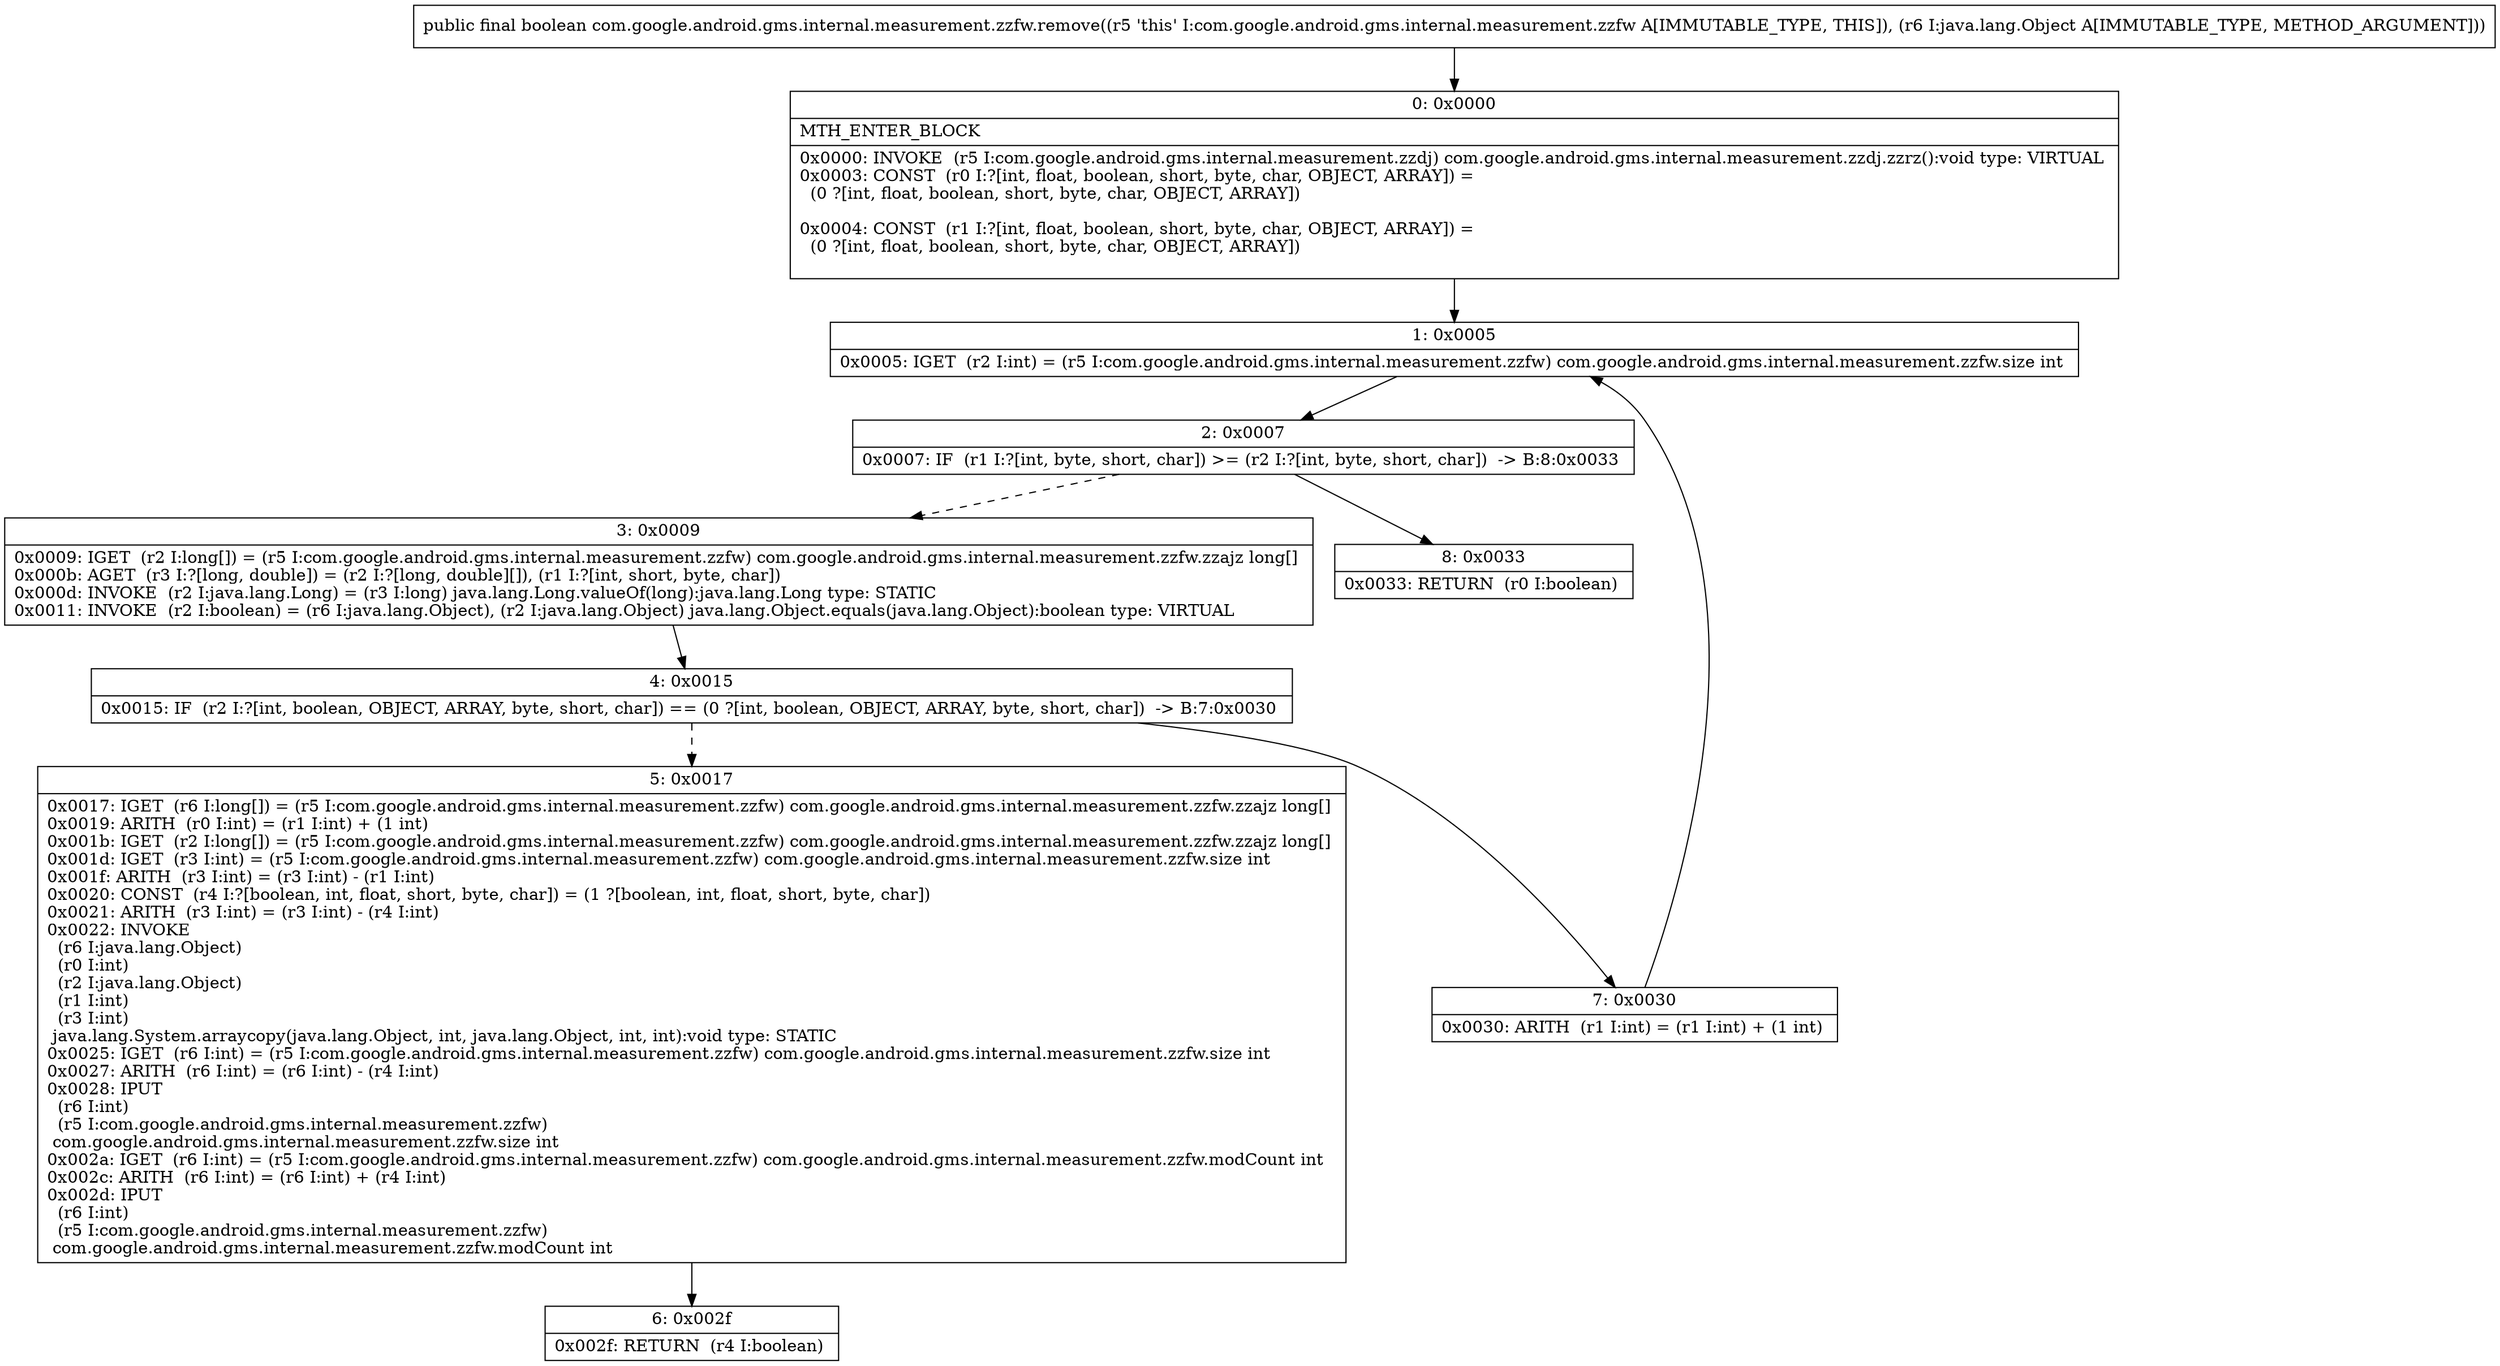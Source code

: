 digraph "CFG forcom.google.android.gms.internal.measurement.zzfw.remove(Ljava\/lang\/Object;)Z" {
Node_0 [shape=record,label="{0\:\ 0x0000|MTH_ENTER_BLOCK\l|0x0000: INVOKE  (r5 I:com.google.android.gms.internal.measurement.zzdj) com.google.android.gms.internal.measurement.zzdj.zzrz():void type: VIRTUAL \l0x0003: CONST  (r0 I:?[int, float, boolean, short, byte, char, OBJECT, ARRAY]) = \l  (0 ?[int, float, boolean, short, byte, char, OBJECT, ARRAY])\l \l0x0004: CONST  (r1 I:?[int, float, boolean, short, byte, char, OBJECT, ARRAY]) = \l  (0 ?[int, float, boolean, short, byte, char, OBJECT, ARRAY])\l \l}"];
Node_1 [shape=record,label="{1\:\ 0x0005|0x0005: IGET  (r2 I:int) = (r5 I:com.google.android.gms.internal.measurement.zzfw) com.google.android.gms.internal.measurement.zzfw.size int \l}"];
Node_2 [shape=record,label="{2\:\ 0x0007|0x0007: IF  (r1 I:?[int, byte, short, char]) \>= (r2 I:?[int, byte, short, char])  \-\> B:8:0x0033 \l}"];
Node_3 [shape=record,label="{3\:\ 0x0009|0x0009: IGET  (r2 I:long[]) = (r5 I:com.google.android.gms.internal.measurement.zzfw) com.google.android.gms.internal.measurement.zzfw.zzajz long[] \l0x000b: AGET  (r3 I:?[long, double]) = (r2 I:?[long, double][]), (r1 I:?[int, short, byte, char]) \l0x000d: INVOKE  (r2 I:java.lang.Long) = (r3 I:long) java.lang.Long.valueOf(long):java.lang.Long type: STATIC \l0x0011: INVOKE  (r2 I:boolean) = (r6 I:java.lang.Object), (r2 I:java.lang.Object) java.lang.Object.equals(java.lang.Object):boolean type: VIRTUAL \l}"];
Node_4 [shape=record,label="{4\:\ 0x0015|0x0015: IF  (r2 I:?[int, boolean, OBJECT, ARRAY, byte, short, char]) == (0 ?[int, boolean, OBJECT, ARRAY, byte, short, char])  \-\> B:7:0x0030 \l}"];
Node_5 [shape=record,label="{5\:\ 0x0017|0x0017: IGET  (r6 I:long[]) = (r5 I:com.google.android.gms.internal.measurement.zzfw) com.google.android.gms.internal.measurement.zzfw.zzajz long[] \l0x0019: ARITH  (r0 I:int) = (r1 I:int) + (1 int) \l0x001b: IGET  (r2 I:long[]) = (r5 I:com.google.android.gms.internal.measurement.zzfw) com.google.android.gms.internal.measurement.zzfw.zzajz long[] \l0x001d: IGET  (r3 I:int) = (r5 I:com.google.android.gms.internal.measurement.zzfw) com.google.android.gms.internal.measurement.zzfw.size int \l0x001f: ARITH  (r3 I:int) = (r3 I:int) \- (r1 I:int) \l0x0020: CONST  (r4 I:?[boolean, int, float, short, byte, char]) = (1 ?[boolean, int, float, short, byte, char]) \l0x0021: ARITH  (r3 I:int) = (r3 I:int) \- (r4 I:int) \l0x0022: INVOKE  \l  (r6 I:java.lang.Object)\l  (r0 I:int)\l  (r2 I:java.lang.Object)\l  (r1 I:int)\l  (r3 I:int)\l java.lang.System.arraycopy(java.lang.Object, int, java.lang.Object, int, int):void type: STATIC \l0x0025: IGET  (r6 I:int) = (r5 I:com.google.android.gms.internal.measurement.zzfw) com.google.android.gms.internal.measurement.zzfw.size int \l0x0027: ARITH  (r6 I:int) = (r6 I:int) \- (r4 I:int) \l0x0028: IPUT  \l  (r6 I:int)\l  (r5 I:com.google.android.gms.internal.measurement.zzfw)\l com.google.android.gms.internal.measurement.zzfw.size int \l0x002a: IGET  (r6 I:int) = (r5 I:com.google.android.gms.internal.measurement.zzfw) com.google.android.gms.internal.measurement.zzfw.modCount int \l0x002c: ARITH  (r6 I:int) = (r6 I:int) + (r4 I:int) \l0x002d: IPUT  \l  (r6 I:int)\l  (r5 I:com.google.android.gms.internal.measurement.zzfw)\l com.google.android.gms.internal.measurement.zzfw.modCount int \l}"];
Node_6 [shape=record,label="{6\:\ 0x002f|0x002f: RETURN  (r4 I:boolean) \l}"];
Node_7 [shape=record,label="{7\:\ 0x0030|0x0030: ARITH  (r1 I:int) = (r1 I:int) + (1 int) \l}"];
Node_8 [shape=record,label="{8\:\ 0x0033|0x0033: RETURN  (r0 I:boolean) \l}"];
MethodNode[shape=record,label="{public final boolean com.google.android.gms.internal.measurement.zzfw.remove((r5 'this' I:com.google.android.gms.internal.measurement.zzfw A[IMMUTABLE_TYPE, THIS]), (r6 I:java.lang.Object A[IMMUTABLE_TYPE, METHOD_ARGUMENT])) }"];
MethodNode -> Node_0;
Node_0 -> Node_1;
Node_1 -> Node_2;
Node_2 -> Node_3[style=dashed];
Node_2 -> Node_8;
Node_3 -> Node_4;
Node_4 -> Node_5[style=dashed];
Node_4 -> Node_7;
Node_5 -> Node_6;
Node_7 -> Node_1;
}

